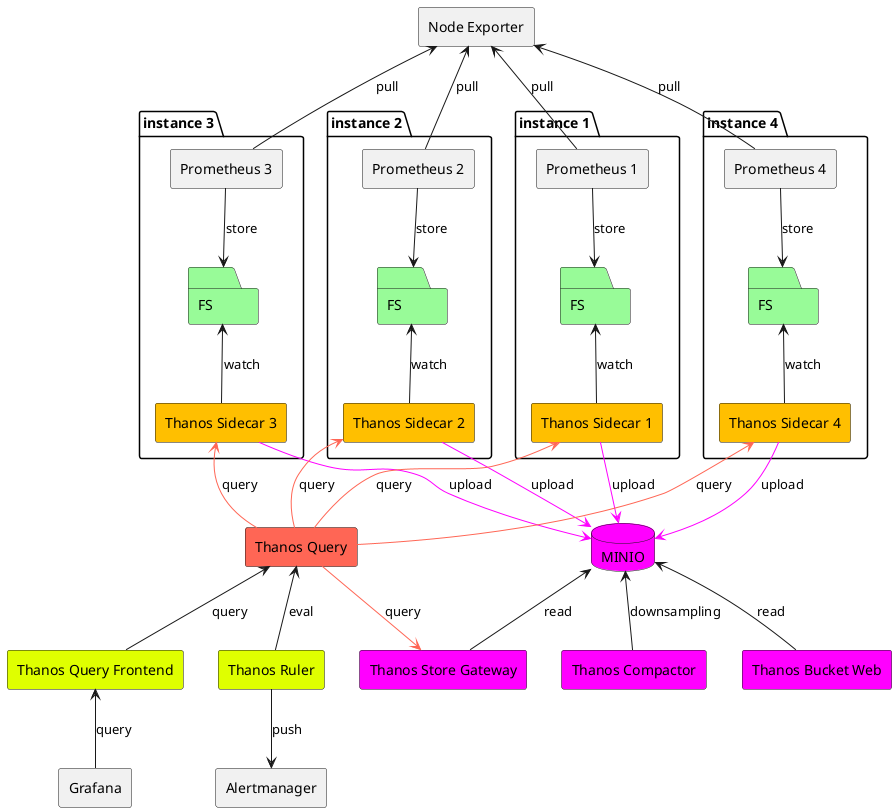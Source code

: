 @startuml arch

agent "Node Exporter" as nx

package "instance 1" {
    agent "Prometheus 1" as pt1
    agent "Thanos Sidecar 1" as s1 #FFBF00
    folder "FS" as fs1 #palegreen
}

package "instance 2" {
    agent "Prometheus 2" as pt2
    agent "Thanos Sidecar 2" as s2 #FFBF00
    folder "FS" as fs2 #palegreen
}

package "instance 3" {
    agent "Prometheus 3" as pt3
    agent "Thanos Sidecar 3" as s3 #FFBF00
    folder "FS" as fs3 #palegreen
}

package "instance 4" {
    agent "Prometheus 4" as pt4
    agent "Thanos Sidecar 4" as s4 #FFBF00
    folder "FS" as fs4 #palegreen
}

database "MINIO" as minio #ff00ff
agent "Thanos Store Gateway" as gateway #ff00ff
agent "Thanos Compactor" as compactor #ff00ff
agent "Thanos Bucket Web" as bucket #ff00ff

agent "Thanos Query" as query #FF6655
agent "Thanos Query Frontend" as frontend #DFFF00
agent "Thanos Ruler" as ruler #DFFF00
agent "Alertmanager" as alertmanager
agent "Grafana" as gf

nx <-- pt1 : pull
nx <-- pt2 : pull
nx <-- pt3 : pull
nx <-- pt4 : pull

pt1 --> fs1 : store
pt2 --> fs2 : store
pt3 --> fs3 : store
pt4 --> fs4 : store

fs1 <-down- s1 : watch
fs2 <-down- s2 : watch
fs3 <-down- s3 : watch
fs4 <-down- s4 : watch

frontend -up-> query : query
gateway -up-> minio : read
compactor -up-> minio : downsampling
bucket -up-> minio : read

s1 -[#ff00ff]-> minio : upload
s2 -[#ff00ff]-> minio : upload
s3 -[#ff00ff]-> minio : upload
s4 -[#ff00ff]-> minio : upload

s1 <-[#FF6655]- query : query
s2 <-[#FF6655]- query : query
s3 <-[#FF6655]- query : query
s4 <-[#FF6655]- query : query
query -[#FF6655]-> gateway : query

ruler -up-> query : eval
ruler --> alertmanager : push
gf -up-> frontend : query

@enduml